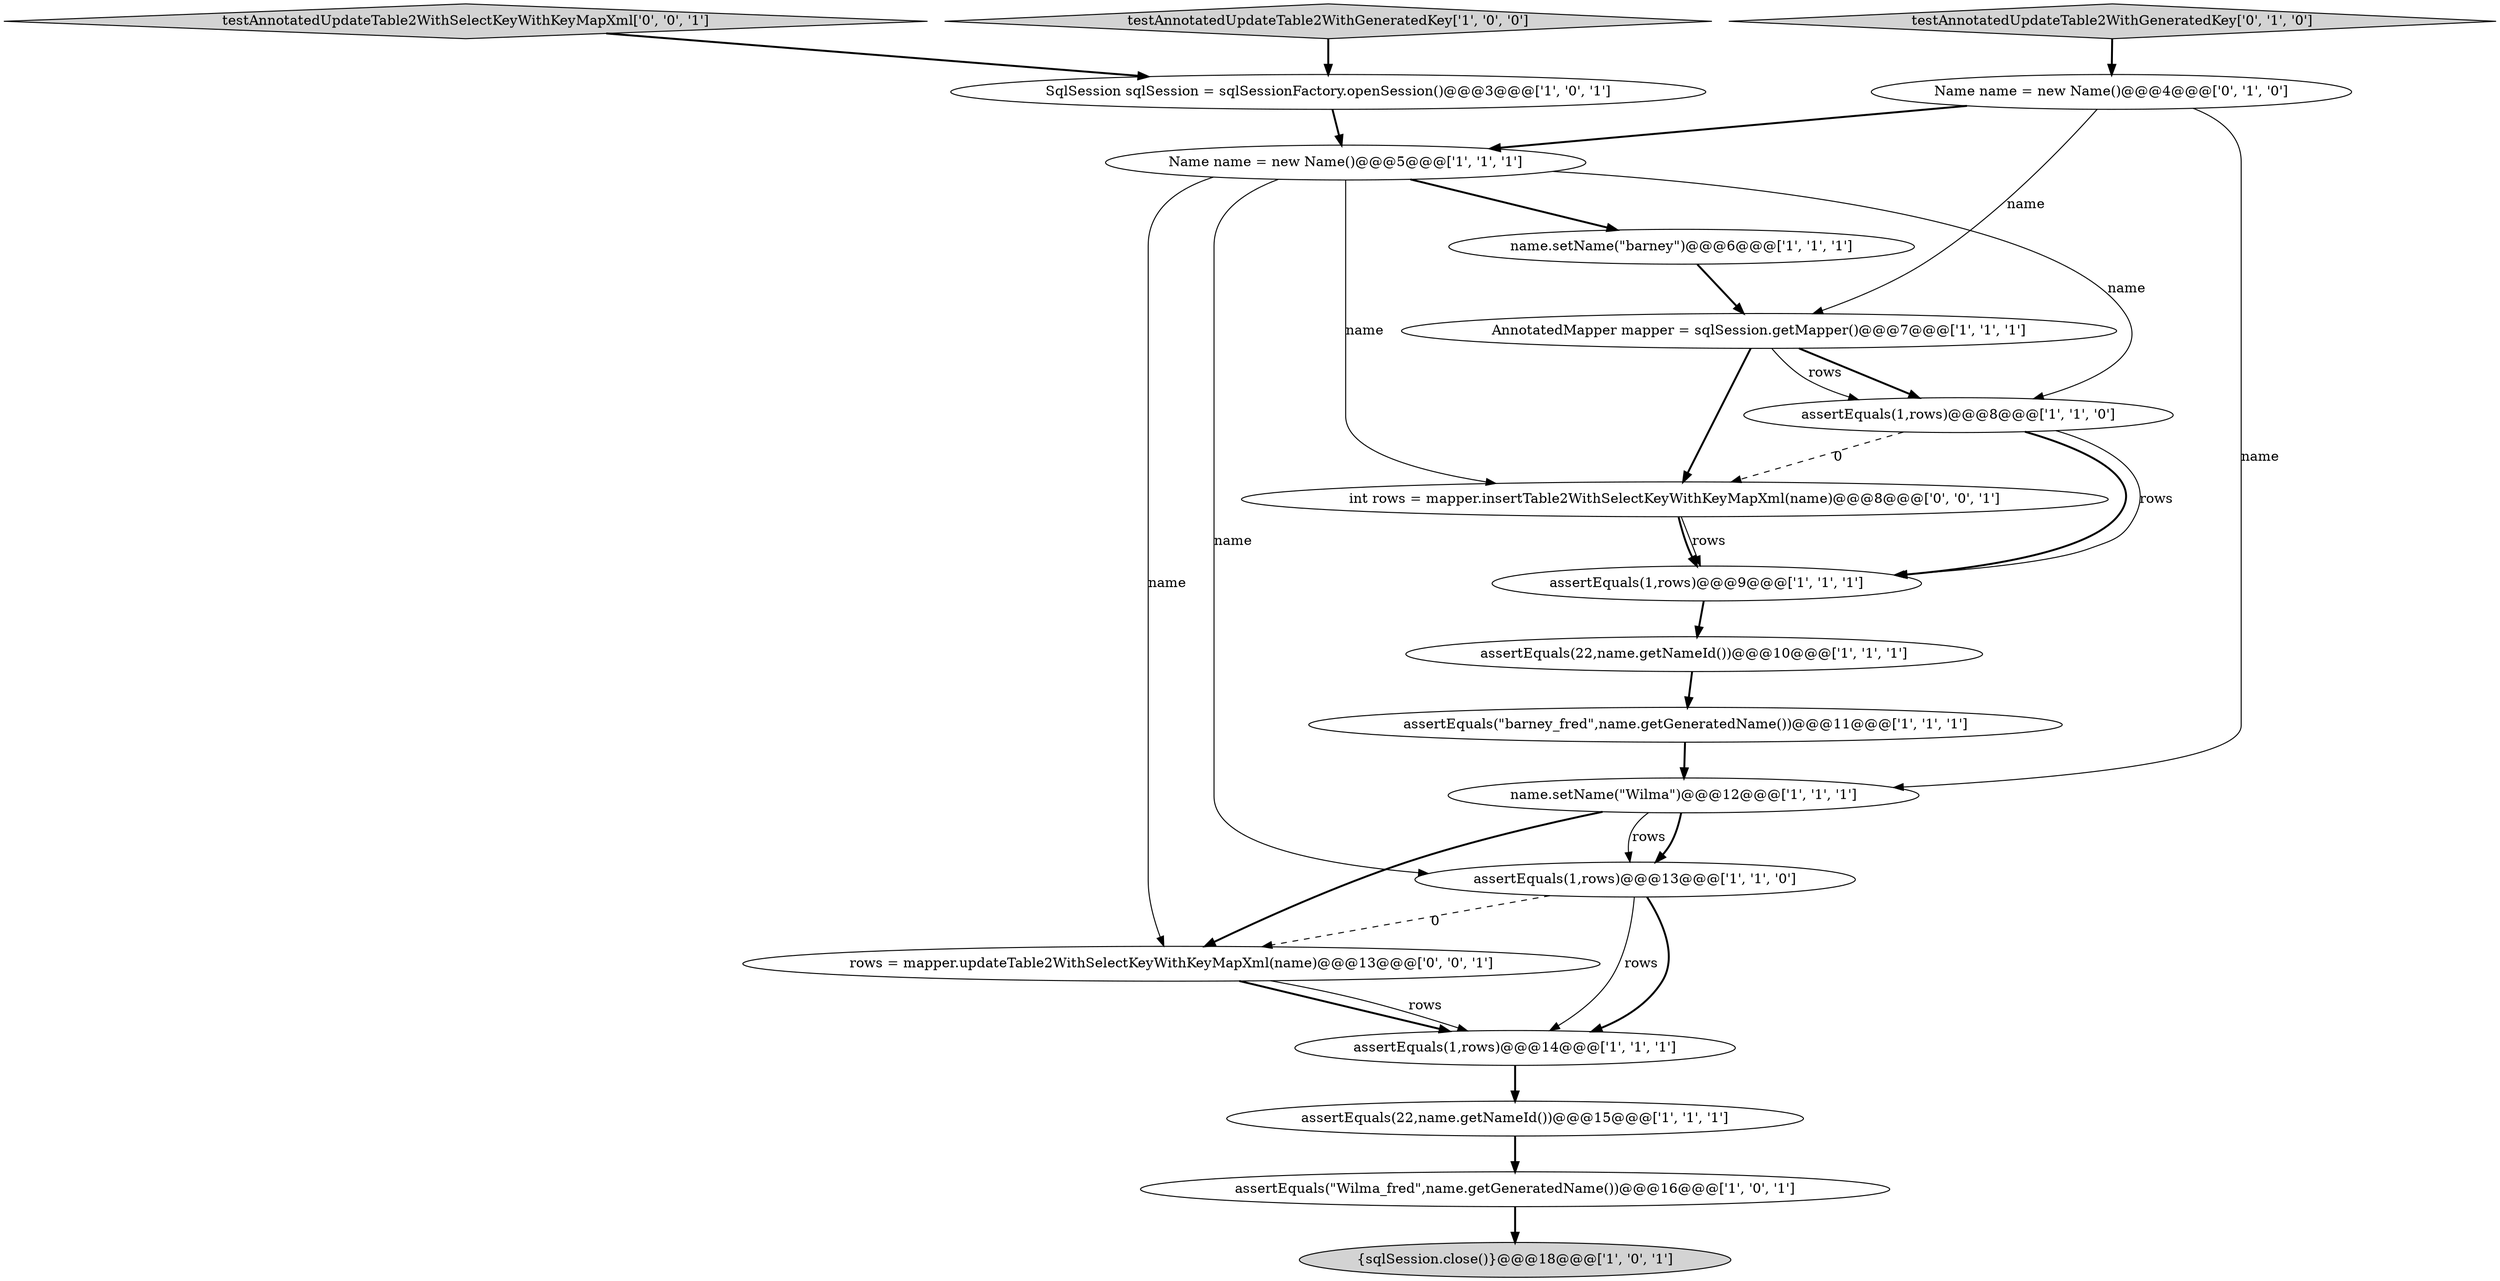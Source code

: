 digraph {
17 [style = filled, label = "testAnnotatedUpdateTable2WithSelectKeyWithKeyMapXml['0', '0', '1']", fillcolor = lightgray, shape = diamond image = "AAA0AAABBB3BBB"];
6 [style = filled, label = "name.setName(\"barney\")@@@6@@@['1', '1', '1']", fillcolor = white, shape = ellipse image = "AAA0AAABBB1BBB"];
5 [style = filled, label = "assertEquals(1,rows)@@@8@@@['1', '1', '0']", fillcolor = white, shape = ellipse image = "AAA0AAABBB1BBB"];
1 [style = filled, label = "name.setName(\"Wilma\")@@@12@@@['1', '1', '1']", fillcolor = white, shape = ellipse image = "AAA0AAABBB1BBB"];
4 [style = filled, label = "assertEquals(1,rows)@@@13@@@['1', '1', '0']", fillcolor = white, shape = ellipse image = "AAA0AAABBB1BBB"];
3 [style = filled, label = "assertEquals(\"Wilma_fred\",name.getGeneratedName())@@@16@@@['1', '0', '1']", fillcolor = white, shape = ellipse image = "AAA0AAABBB1BBB"];
11 [style = filled, label = "SqlSession sqlSession = sqlSessionFactory.openSession()@@@3@@@['1', '0', '1']", fillcolor = white, shape = ellipse image = "AAA0AAABBB1BBB"];
13 [style = filled, label = "testAnnotatedUpdateTable2WithGeneratedKey['1', '0', '0']", fillcolor = lightgray, shape = diamond image = "AAA0AAABBB1BBB"];
2 [style = filled, label = "assertEquals(1,rows)@@@9@@@['1', '1', '1']", fillcolor = white, shape = ellipse image = "AAA0AAABBB1BBB"];
8 [style = filled, label = "assertEquals(1,rows)@@@14@@@['1', '1', '1']", fillcolor = white, shape = ellipse image = "AAA0AAABBB1BBB"];
12 [style = filled, label = "AnnotatedMapper mapper = sqlSession.getMapper()@@@7@@@['1', '1', '1']", fillcolor = white, shape = ellipse image = "AAA0AAABBB1BBB"];
14 [style = filled, label = "assertEquals(\"barney_fred\",name.getGeneratedName())@@@11@@@['1', '1', '1']", fillcolor = white, shape = ellipse image = "AAA0AAABBB1BBB"];
18 [style = filled, label = "rows = mapper.updateTable2WithSelectKeyWithKeyMapXml(name)@@@13@@@['0', '0', '1']", fillcolor = white, shape = ellipse image = "AAA0AAABBB3BBB"];
19 [style = filled, label = "int rows = mapper.insertTable2WithSelectKeyWithKeyMapXml(name)@@@8@@@['0', '0', '1']", fillcolor = white, shape = ellipse image = "AAA0AAABBB3BBB"];
10 [style = filled, label = "assertEquals(22,name.getNameId())@@@15@@@['1', '1', '1']", fillcolor = white, shape = ellipse image = "AAA0AAABBB1BBB"];
9 [style = filled, label = "{sqlSession.close()}@@@18@@@['1', '0', '1']", fillcolor = lightgray, shape = ellipse image = "AAA0AAABBB1BBB"];
15 [style = filled, label = "testAnnotatedUpdateTable2WithGeneratedKey['0', '1', '0']", fillcolor = lightgray, shape = diamond image = "AAA0AAABBB2BBB"];
16 [style = filled, label = "Name name = new Name()@@@4@@@['0', '1', '0']", fillcolor = white, shape = ellipse image = "AAA0AAABBB2BBB"];
0 [style = filled, label = "assertEquals(22,name.getNameId())@@@10@@@['1', '1', '1']", fillcolor = white, shape = ellipse image = "AAA0AAABBB1BBB"];
7 [style = filled, label = "Name name = new Name()@@@5@@@['1', '1', '1']", fillcolor = white, shape = ellipse image = "AAA0AAABBB1BBB"];
4->18 [style = dashed, label="0"];
8->10 [style = bold, label=""];
1->4 [style = bold, label=""];
12->5 [style = bold, label=""];
16->7 [style = bold, label=""];
10->3 [style = bold, label=""];
1->18 [style = bold, label=""];
7->18 [style = solid, label="name"];
19->2 [style = bold, label=""];
15->16 [style = bold, label=""];
7->4 [style = solid, label="name"];
13->11 [style = bold, label=""];
14->1 [style = bold, label=""];
19->2 [style = solid, label="rows"];
3->9 [style = bold, label=""];
5->2 [style = bold, label=""];
0->14 [style = bold, label=""];
2->0 [style = bold, label=""];
1->4 [style = solid, label="rows"];
4->8 [style = solid, label="rows"];
7->6 [style = bold, label=""];
7->19 [style = solid, label="name"];
4->8 [style = bold, label=""];
18->8 [style = bold, label=""];
18->8 [style = solid, label="rows"];
12->19 [style = bold, label=""];
12->5 [style = solid, label="rows"];
16->1 [style = solid, label="name"];
5->19 [style = dashed, label="0"];
7->5 [style = solid, label="name"];
16->12 [style = solid, label="name"];
11->7 [style = bold, label=""];
5->2 [style = solid, label="rows"];
17->11 [style = bold, label=""];
6->12 [style = bold, label=""];
}

